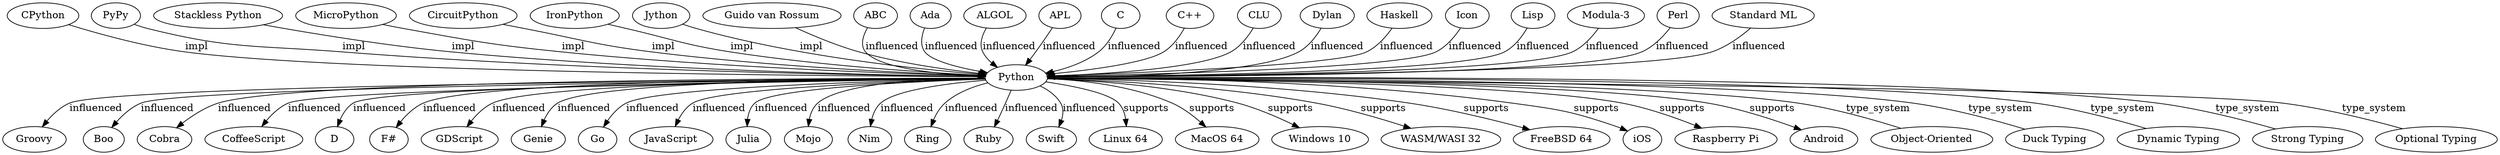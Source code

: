 digraph plangs {
  "CPython";
  "PyPy";
  "Stackless Python";
  "MicroPython";
  "CircuitPython";
  "IronPython";
  "Jython";
  "Guido van Rossum";
  "Python";
  "ABC";
  "Ada";
  "ALGOL";
  "APL";
  "C";
  "C++";
  "CLU";
  "Dylan";
  "Haskell";
  "Icon";
  "Lisp";
  "Modula-3";
  "Perl";
  "Standard ML";
  "Groovy";
  "Boo";
  "Cobra";
  "CoffeeScript";
  "D";
  "F#";
  "GDScript";
  "Genie";
  "Go";
  "JavaScript";
  "Julia";
  "Mojo";
  "Nim";
  "Ring";
  "Ruby";
  "Swift";
  "Linux 64";
  "MacOS 64";
  "Windows 10";
  "WASM/WASI 32";
  "FreeBSD 64";
  "iOS";
  "Raspberry Pi";
  "Android";
  "Object-Oriented";
  "Duck Typing";
  "Dynamic Typing";
  "Strong Typing";
  "Optional Typing";
  "CPython" -> "Python"[label="impl"];
  "PyPy" -> "Python"[label="impl"];
  "Stackless Python" -> "Python"[label="impl"];
  "MicroPython" -> "Python"[label="impl"];
  "CircuitPython" -> "Python"[label="impl"];
  "IronPython" -> "Python"[label="impl"];
  "Jython" -> "Python"[label="impl"];
  "Guido van Rossum" -> "Python";
  "Python" -> "Linux 64"[label="supports"];
  "Python" -> "MacOS 64"[label="supports"];
  "Python" -> "Windows 10"[label="supports"];
  "Python" -> "WASM/WASI 32"[label="supports"];
  "Python" -> "FreeBSD 64"[label="supports"];
  "Python" -> "iOS"[label="supports"];
  "Python" -> "Raspberry Pi"[label="supports"];
  "Python" -> "Android"[label="supports"];
  "Python" -> "Object-Oriented"[dir=none, label="type_system"];
  "Python" -> "Duck Typing"[dir=none, label="type_system"];
  "Python" -> "Dynamic Typing"[dir=none, label="type_system"];
  "Python" -> "Strong Typing"[dir=none, label="type_system"];
  "Python" -> "Optional Typing"[dir=none, label="type_system"];
  "ABC" -> "Python"[label="influenced"];
  "Ada" -> "Python"[label="influenced"];
  "ALGOL" -> "Python"[label="influenced"];
  "APL" -> "Python"[label="influenced"];
  "C" -> "Python"[label="influenced"];
  "C++" -> "Python"[label="influenced"];
  "CLU" -> "Python"[label="influenced"];
  "Dylan" -> "Python"[label="influenced"];
  "Haskell" -> "Python"[label="influenced"];
  "Icon" -> "Python"[label="influenced"];
  "Lisp" -> "Python"[label="influenced"];
  "Modula-3" -> "Python"[label="influenced"];
  "Perl" -> "Python"[label="influenced"];
  "Standard ML" -> "Python"[label="influenced"];
  "Python" -> "Groovy"[label="influenced"];
  "Python" -> "Boo"[label="influenced"];
  "Python" -> "Cobra"[label="influenced"];
  "Python" -> "CoffeeScript"[label="influenced"];
  "Python" -> "D"[label="influenced"];
  "Python" -> "F#"[label="influenced"];
  "Python" -> "GDScript"[label="influenced"];
  "Python" -> "Genie"[label="influenced"];
  "Python" -> "Go"[label="influenced"];
  "Python" -> "JavaScript"[label="influenced"];
  "Python" -> "Julia"[label="influenced"];
  "Python" -> "Mojo"[label="influenced"];
  "Python" -> "Nim"[label="influenced"];
  "Python" -> "Ring"[label="influenced"];
  "Python" -> "Ruby"[label="influenced"];
  "Python" -> "Swift"[label="influenced"];
}